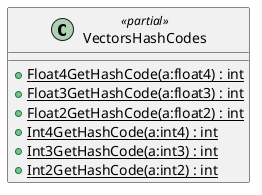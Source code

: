 @startuml
class VectorsHashCodes <<partial>> {
    + {static} Float4GetHashCode(a:float4) : int
    + {static} Float3GetHashCode(a:float3) : int
    + {static} Float2GetHashCode(a:float2) : int
    + {static} Int4GetHashCode(a:int4) : int
    + {static} Int3GetHashCode(a:int3) : int
    + {static} Int2GetHashCode(a:int2) : int
}
@enduml

